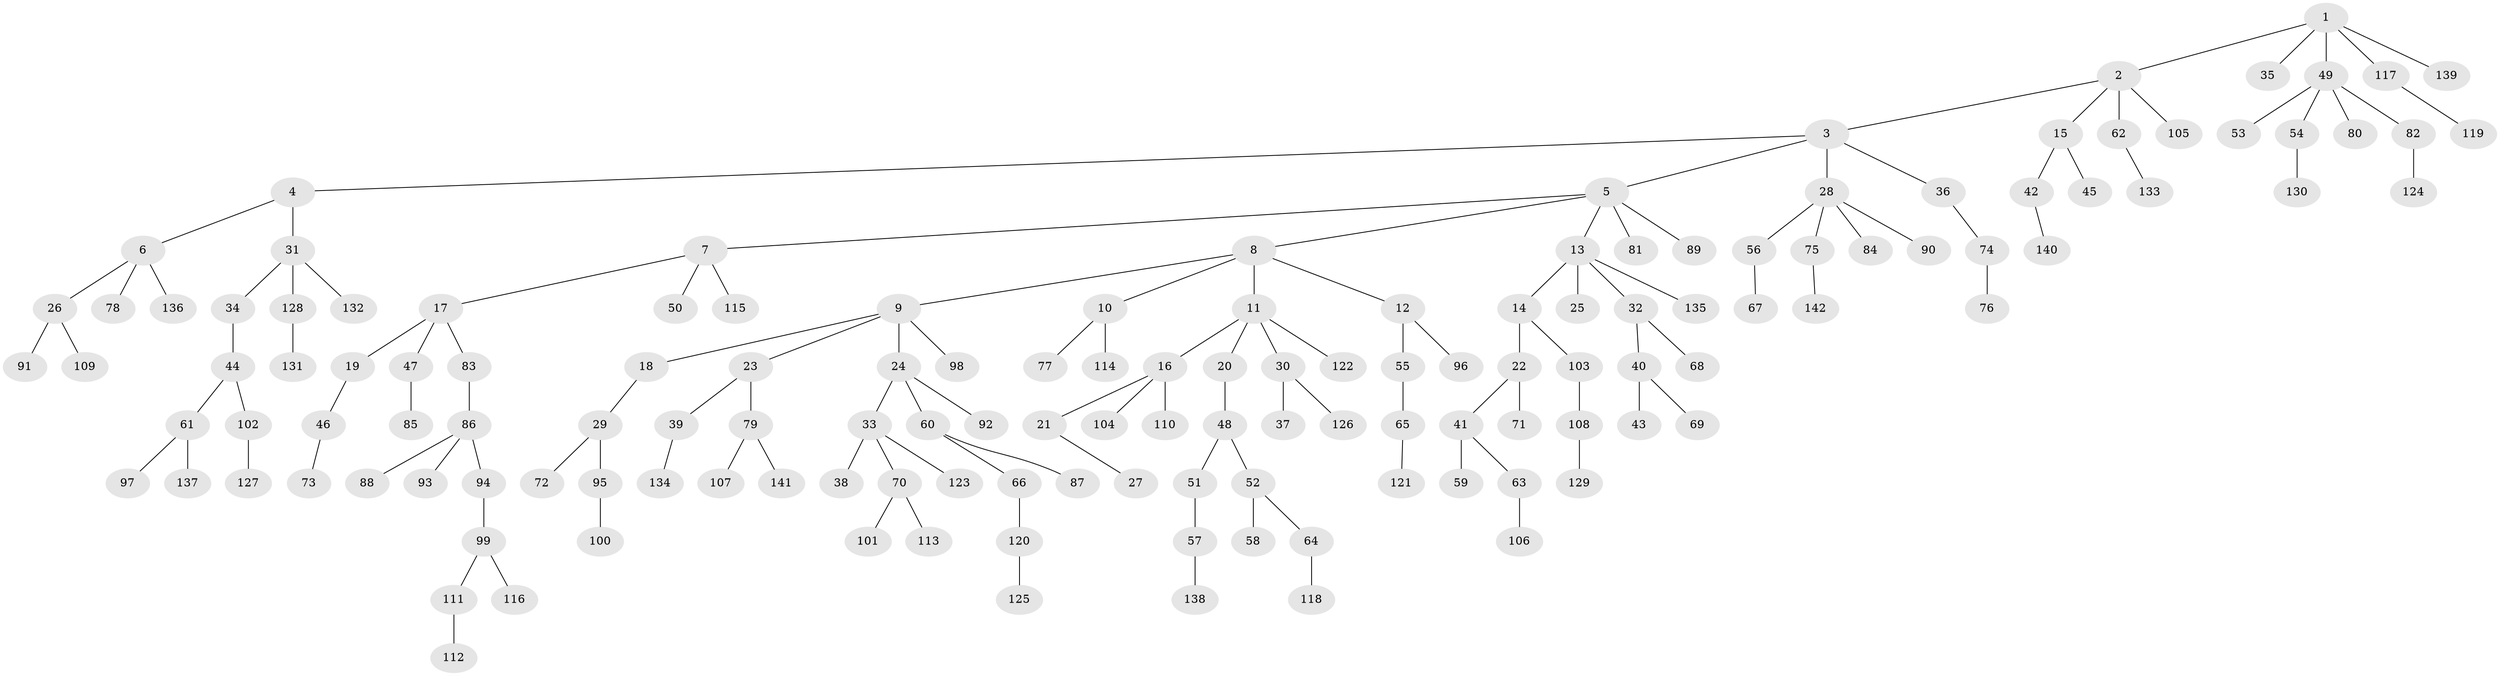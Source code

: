 // coarse degree distribution, {6: 0.047619047619047616, 13: 0.023809523809523808, 2: 0.11904761904761904, 3: 0.023809523809523808, 1: 0.7142857142857143, 5: 0.047619047619047616, 4: 0.023809523809523808}
// Generated by graph-tools (version 1.1) at 2025/19/03/04/25 18:19:18]
// undirected, 142 vertices, 141 edges
graph export_dot {
graph [start="1"]
  node [color=gray90,style=filled];
  1;
  2;
  3;
  4;
  5;
  6;
  7;
  8;
  9;
  10;
  11;
  12;
  13;
  14;
  15;
  16;
  17;
  18;
  19;
  20;
  21;
  22;
  23;
  24;
  25;
  26;
  27;
  28;
  29;
  30;
  31;
  32;
  33;
  34;
  35;
  36;
  37;
  38;
  39;
  40;
  41;
  42;
  43;
  44;
  45;
  46;
  47;
  48;
  49;
  50;
  51;
  52;
  53;
  54;
  55;
  56;
  57;
  58;
  59;
  60;
  61;
  62;
  63;
  64;
  65;
  66;
  67;
  68;
  69;
  70;
  71;
  72;
  73;
  74;
  75;
  76;
  77;
  78;
  79;
  80;
  81;
  82;
  83;
  84;
  85;
  86;
  87;
  88;
  89;
  90;
  91;
  92;
  93;
  94;
  95;
  96;
  97;
  98;
  99;
  100;
  101;
  102;
  103;
  104;
  105;
  106;
  107;
  108;
  109;
  110;
  111;
  112;
  113;
  114;
  115;
  116;
  117;
  118;
  119;
  120;
  121;
  122;
  123;
  124;
  125;
  126;
  127;
  128;
  129;
  130;
  131;
  132;
  133;
  134;
  135;
  136;
  137;
  138;
  139;
  140;
  141;
  142;
  1 -- 2;
  1 -- 35;
  1 -- 49;
  1 -- 117;
  1 -- 139;
  2 -- 3;
  2 -- 15;
  2 -- 62;
  2 -- 105;
  3 -- 4;
  3 -- 5;
  3 -- 28;
  3 -- 36;
  4 -- 6;
  4 -- 31;
  5 -- 7;
  5 -- 8;
  5 -- 13;
  5 -- 81;
  5 -- 89;
  6 -- 26;
  6 -- 78;
  6 -- 136;
  7 -- 17;
  7 -- 50;
  7 -- 115;
  8 -- 9;
  8 -- 10;
  8 -- 11;
  8 -- 12;
  9 -- 18;
  9 -- 23;
  9 -- 24;
  9 -- 98;
  10 -- 77;
  10 -- 114;
  11 -- 16;
  11 -- 20;
  11 -- 30;
  11 -- 122;
  12 -- 55;
  12 -- 96;
  13 -- 14;
  13 -- 25;
  13 -- 32;
  13 -- 135;
  14 -- 22;
  14 -- 103;
  15 -- 42;
  15 -- 45;
  16 -- 21;
  16 -- 104;
  16 -- 110;
  17 -- 19;
  17 -- 47;
  17 -- 83;
  18 -- 29;
  19 -- 46;
  20 -- 48;
  21 -- 27;
  22 -- 41;
  22 -- 71;
  23 -- 39;
  23 -- 79;
  24 -- 33;
  24 -- 60;
  24 -- 92;
  26 -- 91;
  26 -- 109;
  28 -- 56;
  28 -- 75;
  28 -- 84;
  28 -- 90;
  29 -- 72;
  29 -- 95;
  30 -- 37;
  30 -- 126;
  31 -- 34;
  31 -- 128;
  31 -- 132;
  32 -- 40;
  32 -- 68;
  33 -- 38;
  33 -- 70;
  33 -- 123;
  34 -- 44;
  36 -- 74;
  39 -- 134;
  40 -- 43;
  40 -- 69;
  41 -- 59;
  41 -- 63;
  42 -- 140;
  44 -- 61;
  44 -- 102;
  46 -- 73;
  47 -- 85;
  48 -- 51;
  48 -- 52;
  49 -- 53;
  49 -- 54;
  49 -- 80;
  49 -- 82;
  51 -- 57;
  52 -- 58;
  52 -- 64;
  54 -- 130;
  55 -- 65;
  56 -- 67;
  57 -- 138;
  60 -- 66;
  60 -- 87;
  61 -- 97;
  61 -- 137;
  62 -- 133;
  63 -- 106;
  64 -- 118;
  65 -- 121;
  66 -- 120;
  70 -- 101;
  70 -- 113;
  74 -- 76;
  75 -- 142;
  79 -- 107;
  79 -- 141;
  82 -- 124;
  83 -- 86;
  86 -- 88;
  86 -- 93;
  86 -- 94;
  94 -- 99;
  95 -- 100;
  99 -- 111;
  99 -- 116;
  102 -- 127;
  103 -- 108;
  108 -- 129;
  111 -- 112;
  117 -- 119;
  120 -- 125;
  128 -- 131;
}
